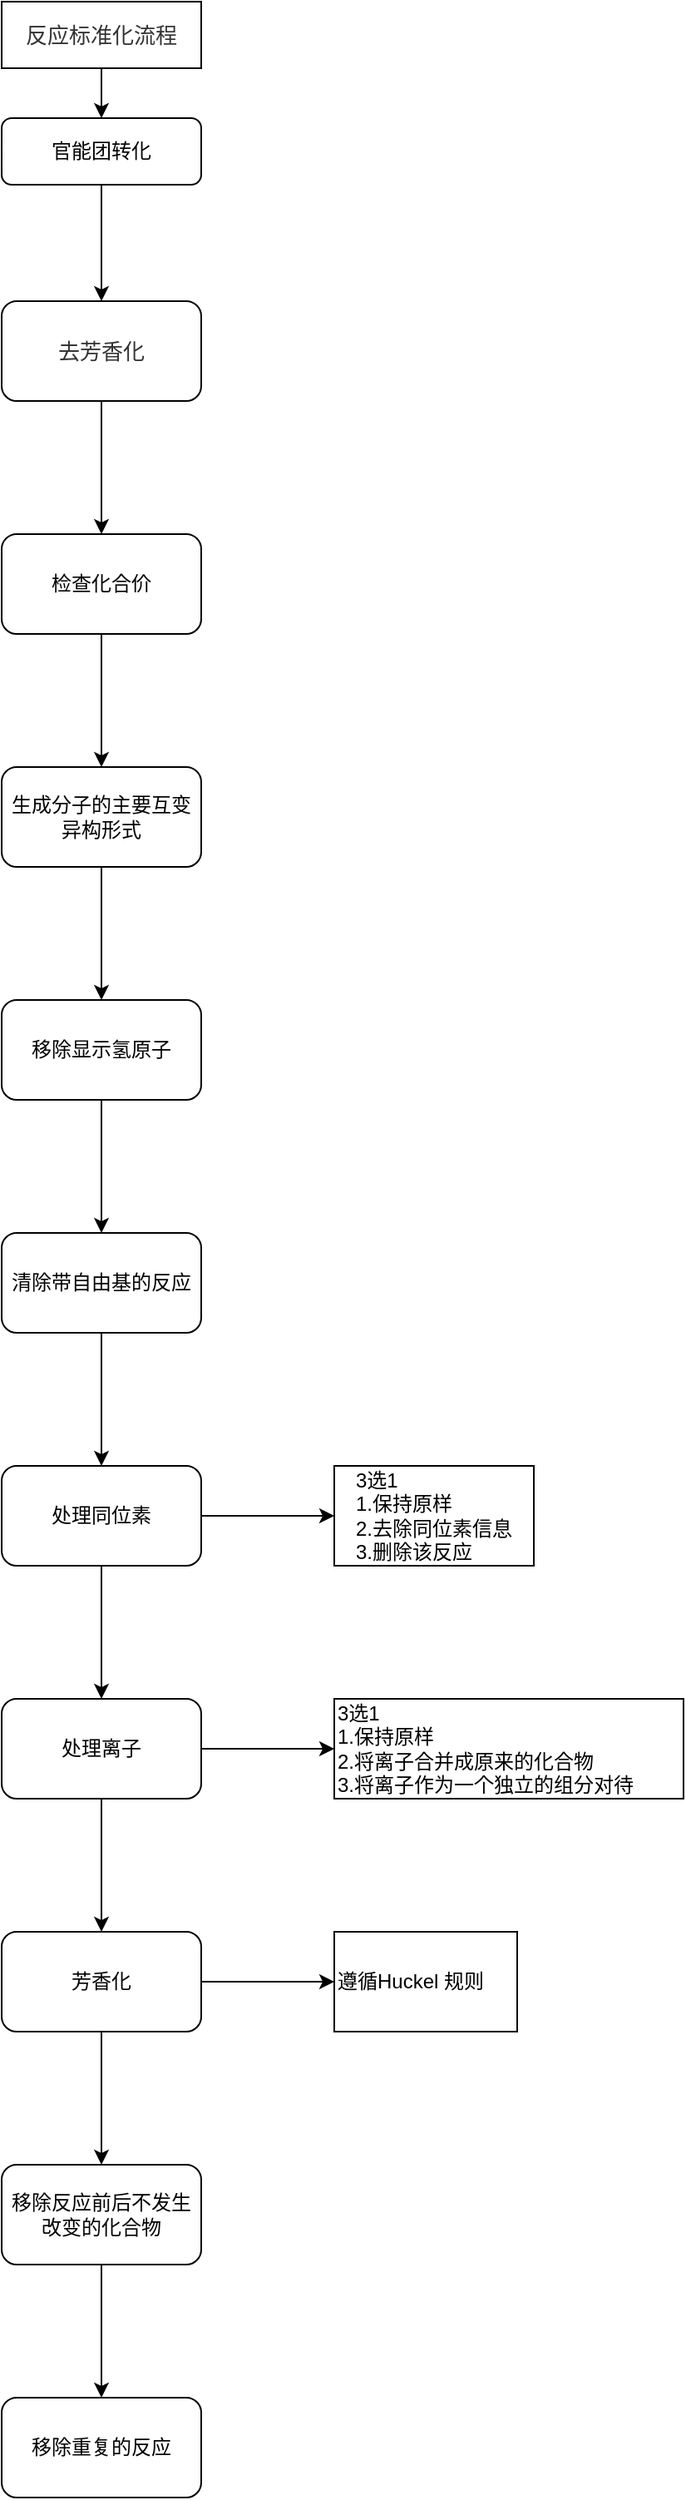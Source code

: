 <mxfile version="14.2.7" type="github">
  <diagram id="C5RBs43oDa-KdzZeNtuy" name="Page-1">
    <mxGraphModel dx="614" dy="681" grid="1" gridSize="10" guides="1" tooltips="1" connect="1" arrows="1" fold="1" page="1" pageScale="1" pageWidth="827" pageHeight="1169" math="0" shadow="0">
      <root>
        <mxCell id="WIyWlLk6GJQsqaUBKTNV-0" />
        <mxCell id="WIyWlLk6GJQsqaUBKTNV-1" parent="WIyWlLk6GJQsqaUBKTNV-0" />
        <mxCell id="pPOjZ__AMGa9lNMVOs1m-5" value="" style="edgeStyle=orthogonalEdgeStyle;rounded=0;orthogonalLoop=1;jettySize=auto;html=1;" parent="WIyWlLk6GJQsqaUBKTNV-1" source="WIyWlLk6GJQsqaUBKTNV-3" target="pPOjZ__AMGa9lNMVOs1m-4" edge="1">
          <mxGeometry relative="1" as="geometry" />
        </mxCell>
        <mxCell id="WIyWlLk6GJQsqaUBKTNV-3" value="官能团转化" style="rounded=1;whiteSpace=wrap;html=1;fontSize=12;glass=0;strokeWidth=1;shadow=0;" parent="WIyWlLk6GJQsqaUBKTNV-1" vertex="1">
          <mxGeometry x="150" y="90" width="120" height="40" as="geometry" />
        </mxCell>
        <mxCell id="pPOjZ__AMGa9lNMVOs1m-3" value="" style="edgeStyle=orthogonalEdgeStyle;rounded=0;orthogonalLoop=1;jettySize=auto;html=1;" parent="WIyWlLk6GJQsqaUBKTNV-1" source="pPOjZ__AMGa9lNMVOs1m-2" target="WIyWlLk6GJQsqaUBKTNV-3" edge="1">
          <mxGeometry relative="1" as="geometry" />
        </mxCell>
        <mxCell id="pPOjZ__AMGa9lNMVOs1m-2" value="&lt;span style=&quot;color: rgb(51 , 51 , 51) ; font-family: &amp;#34;helvetica neue&amp;#34; , &amp;#34;helvetica&amp;#34; , &amp;#34;arial&amp;#34; , &amp;#34;hiragino sans gb&amp;#34; , &amp;#34;hiragino sans gb w3&amp;#34; , &amp;#34;microsoft yahei ui&amp;#34; , &amp;#34;microsoft yahei&amp;#34; , sans-serif ; font-size: 13px&quot;&gt;反应标准化流程&lt;/span&gt;" style="rounded=0;whiteSpace=wrap;html=1;" parent="WIyWlLk6GJQsqaUBKTNV-1" vertex="1">
          <mxGeometry x="150" y="20" width="120" height="40" as="geometry" />
        </mxCell>
        <mxCell id="pPOjZ__AMGa9lNMVOs1m-7" value="" style="edgeStyle=orthogonalEdgeStyle;rounded=0;orthogonalLoop=1;jettySize=auto;html=1;" parent="WIyWlLk6GJQsqaUBKTNV-1" source="pPOjZ__AMGa9lNMVOs1m-4" target="pPOjZ__AMGa9lNMVOs1m-6" edge="1">
          <mxGeometry relative="1" as="geometry" />
        </mxCell>
        <mxCell id="pPOjZ__AMGa9lNMVOs1m-4" value="&lt;span style=&quot;color: rgb(51 , 51 , 51) ; font-family: &amp;#34;helvetica neue&amp;#34; , &amp;#34;helvetica&amp;#34; , &amp;#34;arial&amp;#34; , &amp;#34;hiragino sans gb&amp;#34; , &amp;#34;hiragino sans gb w3&amp;#34; , &amp;#34;microsoft yahei ui&amp;#34; , &amp;#34;microsoft yahei&amp;#34; , sans-serif ; font-size: 13px ; text-align: left&quot;&gt;去芳香化&lt;/span&gt;" style="whiteSpace=wrap;html=1;rounded=1;shadow=0;strokeWidth=1;glass=0;" parent="WIyWlLk6GJQsqaUBKTNV-1" vertex="1">
          <mxGeometry x="150" y="200" width="120" height="60" as="geometry" />
        </mxCell>
        <mxCell id="DUKsNaO2OgnoyrDqJkuF-1" value="" style="edgeStyle=orthogonalEdgeStyle;rounded=0;orthogonalLoop=1;jettySize=auto;html=1;" edge="1" parent="WIyWlLk6GJQsqaUBKTNV-1" source="pPOjZ__AMGa9lNMVOs1m-6" target="DUKsNaO2OgnoyrDqJkuF-0">
          <mxGeometry relative="1" as="geometry" />
        </mxCell>
        <mxCell id="pPOjZ__AMGa9lNMVOs1m-6" value="检查化合价" style="whiteSpace=wrap;html=1;rounded=1;shadow=0;strokeWidth=1;glass=0;" parent="WIyWlLk6GJQsqaUBKTNV-1" vertex="1">
          <mxGeometry x="150" y="340" width="120" height="60" as="geometry" />
        </mxCell>
        <mxCell id="DUKsNaO2OgnoyrDqJkuF-3" value="" style="edgeStyle=orthogonalEdgeStyle;rounded=0;orthogonalLoop=1;jettySize=auto;html=1;" edge="1" parent="WIyWlLk6GJQsqaUBKTNV-1" source="DUKsNaO2OgnoyrDqJkuF-0" target="DUKsNaO2OgnoyrDqJkuF-2">
          <mxGeometry relative="1" as="geometry" />
        </mxCell>
        <mxCell id="DUKsNaO2OgnoyrDqJkuF-0" value="生成分子的主要互变异构形式" style="whiteSpace=wrap;html=1;rounded=1;shadow=0;strokeWidth=1;glass=0;" vertex="1" parent="WIyWlLk6GJQsqaUBKTNV-1">
          <mxGeometry x="150" y="480" width="120" height="60" as="geometry" />
        </mxCell>
        <mxCell id="DUKsNaO2OgnoyrDqJkuF-5" value="" style="edgeStyle=orthogonalEdgeStyle;rounded=0;orthogonalLoop=1;jettySize=auto;html=1;" edge="1" parent="WIyWlLk6GJQsqaUBKTNV-1" source="DUKsNaO2OgnoyrDqJkuF-2" target="DUKsNaO2OgnoyrDqJkuF-4">
          <mxGeometry relative="1" as="geometry" />
        </mxCell>
        <mxCell id="DUKsNaO2OgnoyrDqJkuF-2" value="移除显示氢原子" style="whiteSpace=wrap;html=1;rounded=1;shadow=0;strokeWidth=1;glass=0;" vertex="1" parent="WIyWlLk6GJQsqaUBKTNV-1">
          <mxGeometry x="150" y="620" width="120" height="60" as="geometry" />
        </mxCell>
        <mxCell id="DUKsNaO2OgnoyrDqJkuF-7" value="" style="edgeStyle=orthogonalEdgeStyle;rounded=0;orthogonalLoop=1;jettySize=auto;html=1;" edge="1" parent="WIyWlLk6GJQsqaUBKTNV-1" source="DUKsNaO2OgnoyrDqJkuF-4" target="DUKsNaO2OgnoyrDqJkuF-6">
          <mxGeometry relative="1" as="geometry" />
        </mxCell>
        <mxCell id="DUKsNaO2OgnoyrDqJkuF-4" value="清除带自由基的反应" style="whiteSpace=wrap;html=1;rounded=1;shadow=0;strokeWidth=1;glass=0;" vertex="1" parent="WIyWlLk6GJQsqaUBKTNV-1">
          <mxGeometry x="150" y="760" width="120" height="60" as="geometry" />
        </mxCell>
        <mxCell id="DUKsNaO2OgnoyrDqJkuF-9" value="" style="edgeStyle=orthogonalEdgeStyle;rounded=0;orthogonalLoop=1;jettySize=auto;html=1;" edge="1" parent="WIyWlLk6GJQsqaUBKTNV-1" source="DUKsNaO2OgnoyrDqJkuF-6" target="DUKsNaO2OgnoyrDqJkuF-8">
          <mxGeometry relative="1" as="geometry" />
        </mxCell>
        <mxCell id="DUKsNaO2OgnoyrDqJkuF-11" value="" style="edgeStyle=orthogonalEdgeStyle;rounded=0;orthogonalLoop=1;jettySize=auto;html=1;" edge="1" parent="WIyWlLk6GJQsqaUBKTNV-1" source="DUKsNaO2OgnoyrDqJkuF-6" target="DUKsNaO2OgnoyrDqJkuF-10">
          <mxGeometry relative="1" as="geometry" />
        </mxCell>
        <mxCell id="DUKsNaO2OgnoyrDqJkuF-6" value="处理同位素" style="whiteSpace=wrap;html=1;rounded=1;shadow=0;strokeWidth=1;glass=0;" vertex="1" parent="WIyWlLk6GJQsqaUBKTNV-1">
          <mxGeometry x="150" y="900" width="120" height="60" as="geometry" />
        </mxCell>
        <mxCell id="DUKsNaO2OgnoyrDqJkuF-8" value="&lt;div style=&quot;text-align: left&quot;&gt;&lt;span&gt;&lt;font style=&quot;font-size: 12px&quot;&gt;3选1&lt;/font&gt;&lt;/span&gt;&lt;/div&gt;&lt;div style=&quot;text-align: left&quot;&gt;&lt;span&gt;&lt;font style=&quot;font-size: 12px&quot;&gt;1.保持原样&lt;/font&gt;&lt;/span&gt;&lt;/div&gt;&lt;font style=&quot;font-size: 12px&quot;&gt;2.去除同位素信息&lt;br&gt;&lt;/font&gt;&lt;div style=&quot;text-align: left&quot;&gt;&lt;span&gt;&lt;font style=&quot;font-size: 12px&quot;&gt;3.删除该反应&lt;/font&gt;&lt;/span&gt;&lt;/div&gt;" style="whiteSpace=wrap;html=1;rounded=0;shadow=0;strokeWidth=1;glass=0;" vertex="1" parent="WIyWlLk6GJQsqaUBKTNV-1">
          <mxGeometry x="350" y="900" width="120" height="60" as="geometry" />
        </mxCell>
        <mxCell id="DUKsNaO2OgnoyrDqJkuF-13" value="" style="edgeStyle=orthogonalEdgeStyle;rounded=0;orthogonalLoop=1;jettySize=auto;html=1;" edge="1" parent="WIyWlLk6GJQsqaUBKTNV-1" source="DUKsNaO2OgnoyrDqJkuF-10" target="DUKsNaO2OgnoyrDqJkuF-12">
          <mxGeometry relative="1" as="geometry" />
        </mxCell>
        <mxCell id="DUKsNaO2OgnoyrDqJkuF-15" value="" style="edgeStyle=orthogonalEdgeStyle;rounded=0;orthogonalLoop=1;jettySize=auto;html=1;" edge="1" parent="WIyWlLk6GJQsqaUBKTNV-1" source="DUKsNaO2OgnoyrDqJkuF-10" target="DUKsNaO2OgnoyrDqJkuF-14">
          <mxGeometry relative="1" as="geometry" />
        </mxCell>
        <mxCell id="DUKsNaO2OgnoyrDqJkuF-10" value="处理离子" style="whiteSpace=wrap;html=1;rounded=1;shadow=0;strokeWidth=1;glass=0;" vertex="1" parent="WIyWlLk6GJQsqaUBKTNV-1">
          <mxGeometry x="150" y="1040" width="120" height="60" as="geometry" />
        </mxCell>
        <mxCell id="DUKsNaO2OgnoyrDqJkuF-12" value="&lt;div&gt;3选1&lt;/div&gt;&lt;div&gt;1.保持原样&lt;/div&gt;2.将离子合并成原来的化合物&lt;br&gt;&lt;div&gt;3.将离子作为一个独立的组分对待&lt;/div&gt;" style="whiteSpace=wrap;html=1;rounded=0;shadow=0;strokeWidth=1;glass=0;align=left;" vertex="1" parent="WIyWlLk6GJQsqaUBKTNV-1">
          <mxGeometry x="350" y="1040" width="210" height="60" as="geometry" />
        </mxCell>
        <mxCell id="DUKsNaO2OgnoyrDqJkuF-17" value="" style="edgeStyle=orthogonalEdgeStyle;rounded=0;orthogonalLoop=1;jettySize=auto;html=1;" edge="1" parent="WIyWlLk6GJQsqaUBKTNV-1" source="DUKsNaO2OgnoyrDqJkuF-14" target="DUKsNaO2OgnoyrDqJkuF-16">
          <mxGeometry relative="1" as="geometry" />
        </mxCell>
        <mxCell id="DUKsNaO2OgnoyrDqJkuF-19" value="" style="edgeStyle=orthogonalEdgeStyle;rounded=0;orthogonalLoop=1;jettySize=auto;html=1;" edge="1" parent="WIyWlLk6GJQsqaUBKTNV-1" source="DUKsNaO2OgnoyrDqJkuF-14" target="DUKsNaO2OgnoyrDqJkuF-18">
          <mxGeometry relative="1" as="geometry" />
        </mxCell>
        <mxCell id="DUKsNaO2OgnoyrDqJkuF-14" value="芳香化" style="whiteSpace=wrap;html=1;rounded=1;shadow=0;strokeWidth=1;glass=0;" vertex="1" parent="WIyWlLk6GJQsqaUBKTNV-1">
          <mxGeometry x="150" y="1180" width="120" height="60" as="geometry" />
        </mxCell>
        <mxCell id="DUKsNaO2OgnoyrDqJkuF-16" value="&lt;div&gt;遵循Huckel 规则&lt;/div&gt;" style="whiteSpace=wrap;html=1;rounded=0;shadow=0;strokeWidth=1;glass=0;align=left;" vertex="1" parent="WIyWlLk6GJQsqaUBKTNV-1">
          <mxGeometry x="350" y="1180" width="110" height="60" as="geometry" />
        </mxCell>
        <mxCell id="DUKsNaO2OgnoyrDqJkuF-21" value="" style="edgeStyle=orthogonalEdgeStyle;rounded=0;orthogonalLoop=1;jettySize=auto;html=1;" edge="1" parent="WIyWlLk6GJQsqaUBKTNV-1" source="DUKsNaO2OgnoyrDqJkuF-18" target="DUKsNaO2OgnoyrDqJkuF-20">
          <mxGeometry relative="1" as="geometry" />
        </mxCell>
        <mxCell id="DUKsNaO2OgnoyrDqJkuF-18" value="移除反应前后不发生改变的化合物" style="whiteSpace=wrap;html=1;rounded=1;shadow=0;strokeWidth=1;glass=0;" vertex="1" parent="WIyWlLk6GJQsqaUBKTNV-1">
          <mxGeometry x="150" y="1320" width="120" height="60" as="geometry" />
        </mxCell>
        <mxCell id="DUKsNaO2OgnoyrDqJkuF-20" value="移除重复的反应" style="whiteSpace=wrap;html=1;rounded=1;shadow=0;strokeWidth=1;glass=0;" vertex="1" parent="WIyWlLk6GJQsqaUBKTNV-1">
          <mxGeometry x="150" y="1460" width="120" height="60" as="geometry" />
        </mxCell>
      </root>
    </mxGraphModel>
  </diagram>
</mxfile>
